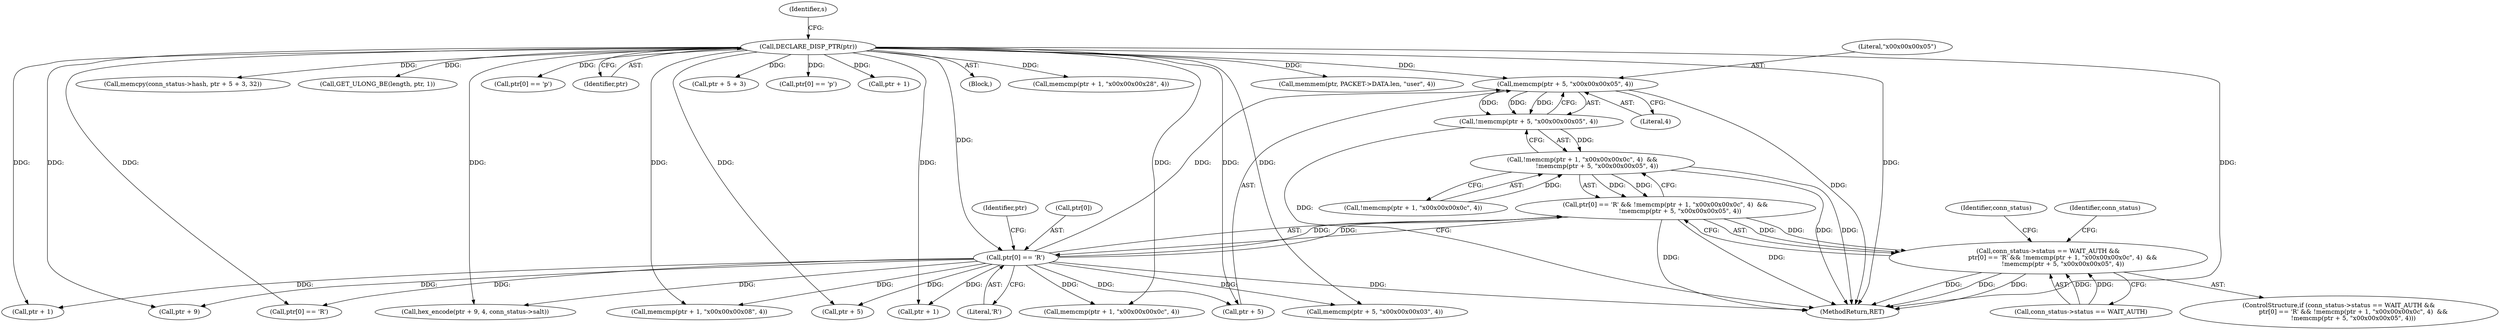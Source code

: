 digraph "0_ettercap_e3abe7d7585ecc420a7cab73313216613aadad5a@API" {
"1000499" [label="(Call,memcmp(ptr + 5, \"\x00\x00\x00\x05\", 4))"];
"1000485" [label="(Call,ptr[0] == 'R')"];
"1000114" [label="(Call,DECLARE_DISP_PTR(ptr))"];
"1000498" [label="(Call,!memcmp(ptr + 5, \"\x00\x00\x00\x05\", 4))"];
"1000490" [label="(Call,!memcmp(ptr + 1, \"\x00\x00\x00\x0c\", 4)  &&\n               !memcmp(ptr + 5, \"\x00\x00\x00\x05\", 4))"];
"1000484" [label="(Call,ptr[0] == 'R' && !memcmp(ptr + 1, \"\x00\x00\x00\x0c\", 4)  &&\n               !memcmp(ptr + 5, \"\x00\x00\x00\x05\", 4))"];
"1000478" [label="(Call,conn_status->status == WAIT_AUTH &&\n               ptr[0] == 'R' && !memcmp(ptr + 1, \"\x00\x00\x00\x0c\", 4)  &&\n               !memcmp(ptr + 5, \"\x00\x00\x00\x05\", 4))"];
"1000493" [label="(Call,ptr + 1)"];
"1000114" [label="(Call,DECLARE_DISP_PTR(ptr))"];
"1000477" [label="(ControlStructure,if (conn_status->status == WAIT_AUTH &&\n               ptr[0] == 'R' && !memcmp(ptr + 1, \"\x00\x00\x00\x0c\", 4)  &&\n               !memcmp(ptr + 5, \"\x00\x00\x00\x05\", 4)))"];
"1000491" [label="(Call,!memcmp(ptr + 1, \"\x00\x00\x00\x0c\", 4))"];
"1000535" [label="(Call,ptr[0] == 'R')"];
"1000499" [label="(Call,memcmp(ptr + 5, \"\x00\x00\x00\x05\", 4))"];
"1000542" [label="(Call,memcmp(ptr + 1, \"\x00\x00\x00\x08\", 4))"];
"1000118" [label="(Identifier,s)"];
"1000324" [label="(Call,memcpy(conn_status->hash, ptr + 5 + 3, 32))"];
"1000390" [label="(Call,GET_ULONG_BE(length, ptr, 1))"];
"1000492" [label="(Call,memcmp(ptr + 1, \"\x00\x00\x00\x0c\", 4))"];
"1000286" [label="(Call,ptr[0] == 'p')"];
"1000115" [label="(Identifier,ptr)"];
"1000484" [label="(Call,ptr[0] == 'R' && !memcmp(ptr + 1, \"\x00\x00\x00\x0c\", 4)  &&\n               !memcmp(ptr + 5, \"\x00\x00\x00\x05\", 4))"];
"1000503" [label="(Literal,\"\x00\x00\x00\x05\")"];
"1000508" [label="(Identifier,conn_status)"];
"1000489" [label="(Literal,'R')"];
"1000485" [label="(Call,ptr[0] == 'R')"];
"1000531" [label="(Identifier,conn_status)"];
"1000550" [label="(Call,ptr + 5)"];
"1000500" [label="(Call,ptr + 5)"];
"1000498" [label="(Call,!memcmp(ptr + 5, \"\x00\x00\x00\x05\", 4))"];
"1000328" [label="(Call,ptr + 5 + 3)"];
"1000376" [label="(Call,ptr[0] == 'p')"];
"1000478" [label="(Call,conn_status->status == WAIT_AUTH &&\n               ptr[0] == 'R' && !memcmp(ptr + 1, \"\x00\x00\x00\x0c\", 4)  &&\n               !memcmp(ptr + 5, \"\x00\x00\x00\x05\", 4))"];
"1000301" [label="(Call,ptr + 1)"];
"1000494" [label="(Identifier,ptr)"];
"1000490" [label="(Call,!memcmp(ptr + 1, \"\x00\x00\x00\x0c\", 4)  &&\n               !memcmp(ptr + 5, \"\x00\x00\x00\x05\", 4))"];
"1000519" [label="(Call,ptr + 9)"];
"1000518" [label="(Call,hex_encode(ptr + 9, 4, conn_status->salt))"];
"1000479" [label="(Call,conn_status->status == WAIT_AUTH)"];
"1000113" [label="(Block,)"];
"1000300" [label="(Call,memcmp(ptr + 1, \"\x00\x00\x00\x28\", 4))"];
"1000504" [label="(Literal,4)"];
"1000543" [label="(Call,ptr + 1)"];
"1000572" [label="(MethodReturn,RET)"];
"1000549" [label="(Call,memcmp(ptr + 5, \"\x00\x00\x00\x03\", 4))"];
"1000486" [label="(Call,ptr[0])"];
"1000169" [label="(Call,memmem(ptr, PACKET->DATA.len, \"user\", 4))"];
"1000499" -> "1000498"  [label="AST: "];
"1000499" -> "1000504"  [label="CFG: "];
"1000500" -> "1000499"  [label="AST: "];
"1000503" -> "1000499"  [label="AST: "];
"1000504" -> "1000499"  [label="AST: "];
"1000498" -> "1000499"  [label="CFG: "];
"1000499" -> "1000572"  [label="DDG: "];
"1000499" -> "1000498"  [label="DDG: "];
"1000499" -> "1000498"  [label="DDG: "];
"1000499" -> "1000498"  [label="DDG: "];
"1000485" -> "1000499"  [label="DDG: "];
"1000114" -> "1000499"  [label="DDG: "];
"1000485" -> "1000484"  [label="AST: "];
"1000485" -> "1000489"  [label="CFG: "];
"1000486" -> "1000485"  [label="AST: "];
"1000489" -> "1000485"  [label="AST: "];
"1000494" -> "1000485"  [label="CFG: "];
"1000484" -> "1000485"  [label="CFG: "];
"1000485" -> "1000572"  [label="DDG: "];
"1000485" -> "1000484"  [label="DDG: "];
"1000485" -> "1000484"  [label="DDG: "];
"1000114" -> "1000485"  [label="DDG: "];
"1000485" -> "1000492"  [label="DDG: "];
"1000485" -> "1000493"  [label="DDG: "];
"1000485" -> "1000500"  [label="DDG: "];
"1000485" -> "1000518"  [label="DDG: "];
"1000485" -> "1000519"  [label="DDG: "];
"1000485" -> "1000535"  [label="DDG: "];
"1000485" -> "1000542"  [label="DDG: "];
"1000485" -> "1000543"  [label="DDG: "];
"1000485" -> "1000549"  [label="DDG: "];
"1000485" -> "1000550"  [label="DDG: "];
"1000114" -> "1000113"  [label="AST: "];
"1000114" -> "1000115"  [label="CFG: "];
"1000115" -> "1000114"  [label="AST: "];
"1000118" -> "1000114"  [label="CFG: "];
"1000114" -> "1000572"  [label="DDG: "];
"1000114" -> "1000572"  [label="DDG: "];
"1000114" -> "1000169"  [label="DDG: "];
"1000114" -> "1000286"  [label="DDG: "];
"1000114" -> "1000300"  [label="DDG: "];
"1000114" -> "1000301"  [label="DDG: "];
"1000114" -> "1000324"  [label="DDG: "];
"1000114" -> "1000328"  [label="DDG: "];
"1000114" -> "1000376"  [label="DDG: "];
"1000114" -> "1000390"  [label="DDG: "];
"1000114" -> "1000492"  [label="DDG: "];
"1000114" -> "1000493"  [label="DDG: "];
"1000114" -> "1000500"  [label="DDG: "];
"1000114" -> "1000518"  [label="DDG: "];
"1000114" -> "1000519"  [label="DDG: "];
"1000114" -> "1000535"  [label="DDG: "];
"1000114" -> "1000542"  [label="DDG: "];
"1000114" -> "1000543"  [label="DDG: "];
"1000114" -> "1000549"  [label="DDG: "];
"1000114" -> "1000550"  [label="DDG: "];
"1000498" -> "1000490"  [label="AST: "];
"1000490" -> "1000498"  [label="CFG: "];
"1000498" -> "1000572"  [label="DDG: "];
"1000498" -> "1000490"  [label="DDG: "];
"1000490" -> "1000484"  [label="AST: "];
"1000490" -> "1000491"  [label="CFG: "];
"1000491" -> "1000490"  [label="AST: "];
"1000484" -> "1000490"  [label="CFG: "];
"1000490" -> "1000572"  [label="DDG: "];
"1000490" -> "1000572"  [label="DDG: "];
"1000490" -> "1000484"  [label="DDG: "];
"1000490" -> "1000484"  [label="DDG: "];
"1000491" -> "1000490"  [label="DDG: "];
"1000484" -> "1000478"  [label="AST: "];
"1000478" -> "1000484"  [label="CFG: "];
"1000484" -> "1000572"  [label="DDG: "];
"1000484" -> "1000572"  [label="DDG: "];
"1000484" -> "1000478"  [label="DDG: "];
"1000484" -> "1000478"  [label="DDG: "];
"1000478" -> "1000477"  [label="AST: "];
"1000478" -> "1000479"  [label="CFG: "];
"1000479" -> "1000478"  [label="AST: "];
"1000508" -> "1000478"  [label="CFG: "];
"1000531" -> "1000478"  [label="CFG: "];
"1000478" -> "1000572"  [label="DDG: "];
"1000478" -> "1000572"  [label="DDG: "];
"1000478" -> "1000572"  [label="DDG: "];
"1000479" -> "1000478"  [label="DDG: "];
"1000479" -> "1000478"  [label="DDG: "];
}
